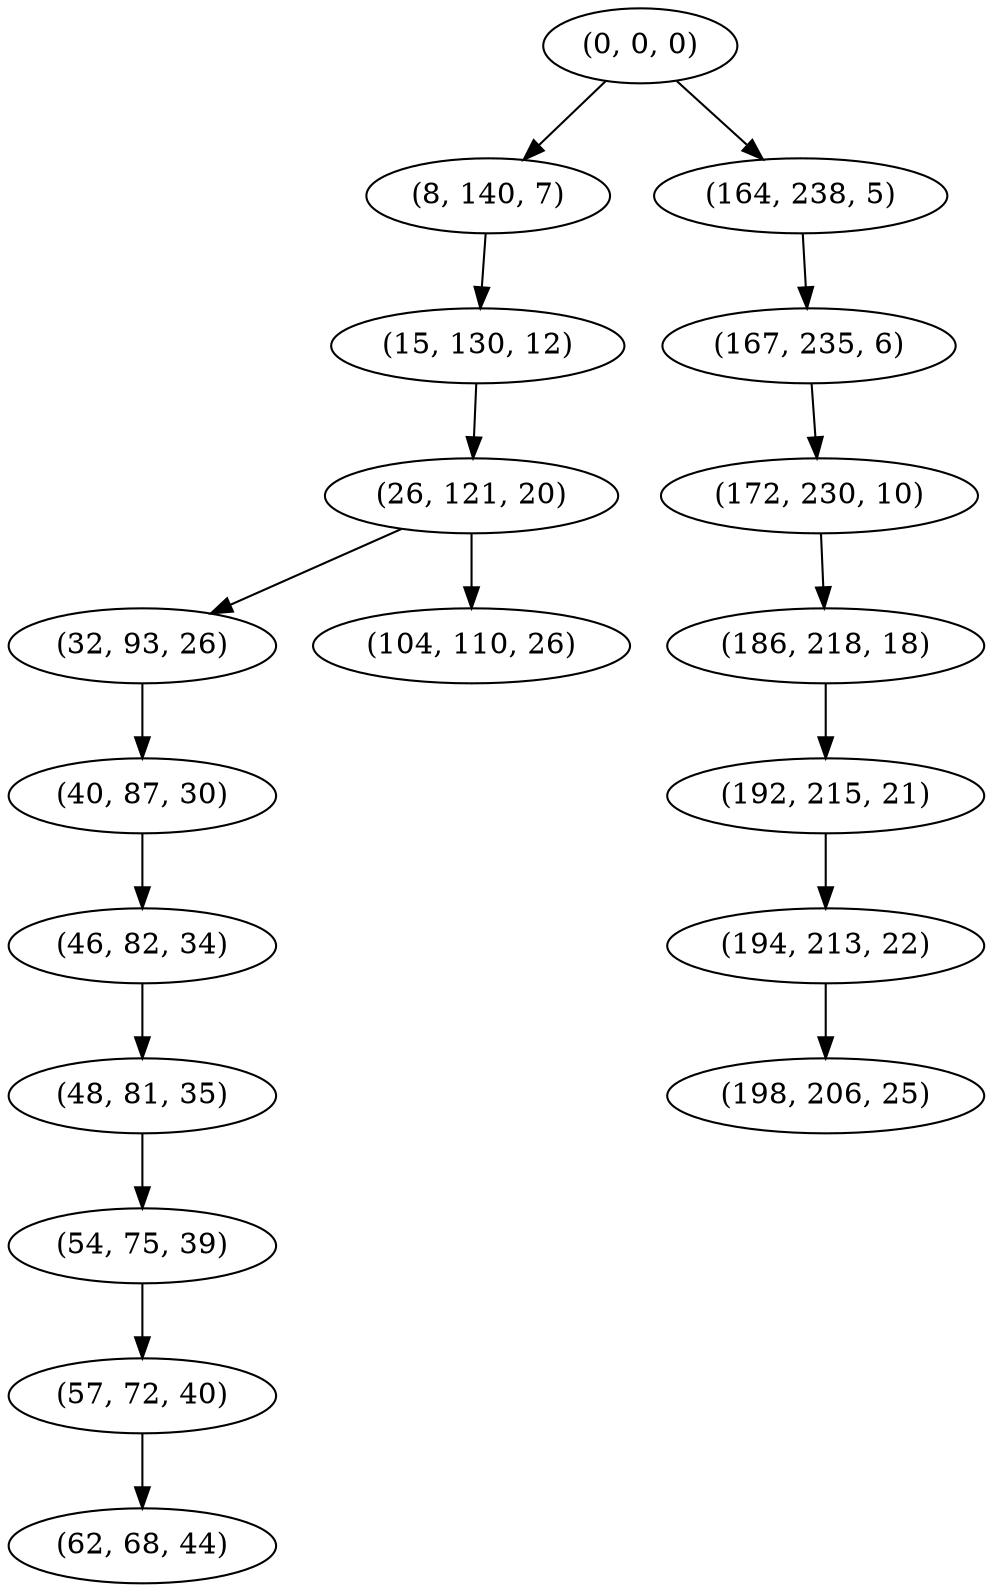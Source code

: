 digraph tree {
    "(0, 0, 0)";
    "(8, 140, 7)";
    "(15, 130, 12)";
    "(26, 121, 20)";
    "(32, 93, 26)";
    "(40, 87, 30)";
    "(46, 82, 34)";
    "(48, 81, 35)";
    "(54, 75, 39)";
    "(57, 72, 40)";
    "(62, 68, 44)";
    "(104, 110, 26)";
    "(164, 238, 5)";
    "(167, 235, 6)";
    "(172, 230, 10)";
    "(186, 218, 18)";
    "(192, 215, 21)";
    "(194, 213, 22)";
    "(198, 206, 25)";
    "(0, 0, 0)" -> "(8, 140, 7)";
    "(0, 0, 0)" -> "(164, 238, 5)";
    "(8, 140, 7)" -> "(15, 130, 12)";
    "(15, 130, 12)" -> "(26, 121, 20)";
    "(26, 121, 20)" -> "(32, 93, 26)";
    "(26, 121, 20)" -> "(104, 110, 26)";
    "(32, 93, 26)" -> "(40, 87, 30)";
    "(40, 87, 30)" -> "(46, 82, 34)";
    "(46, 82, 34)" -> "(48, 81, 35)";
    "(48, 81, 35)" -> "(54, 75, 39)";
    "(54, 75, 39)" -> "(57, 72, 40)";
    "(57, 72, 40)" -> "(62, 68, 44)";
    "(164, 238, 5)" -> "(167, 235, 6)";
    "(167, 235, 6)" -> "(172, 230, 10)";
    "(172, 230, 10)" -> "(186, 218, 18)";
    "(186, 218, 18)" -> "(192, 215, 21)";
    "(192, 215, 21)" -> "(194, 213, 22)";
    "(194, 213, 22)" -> "(198, 206, 25)";
}
